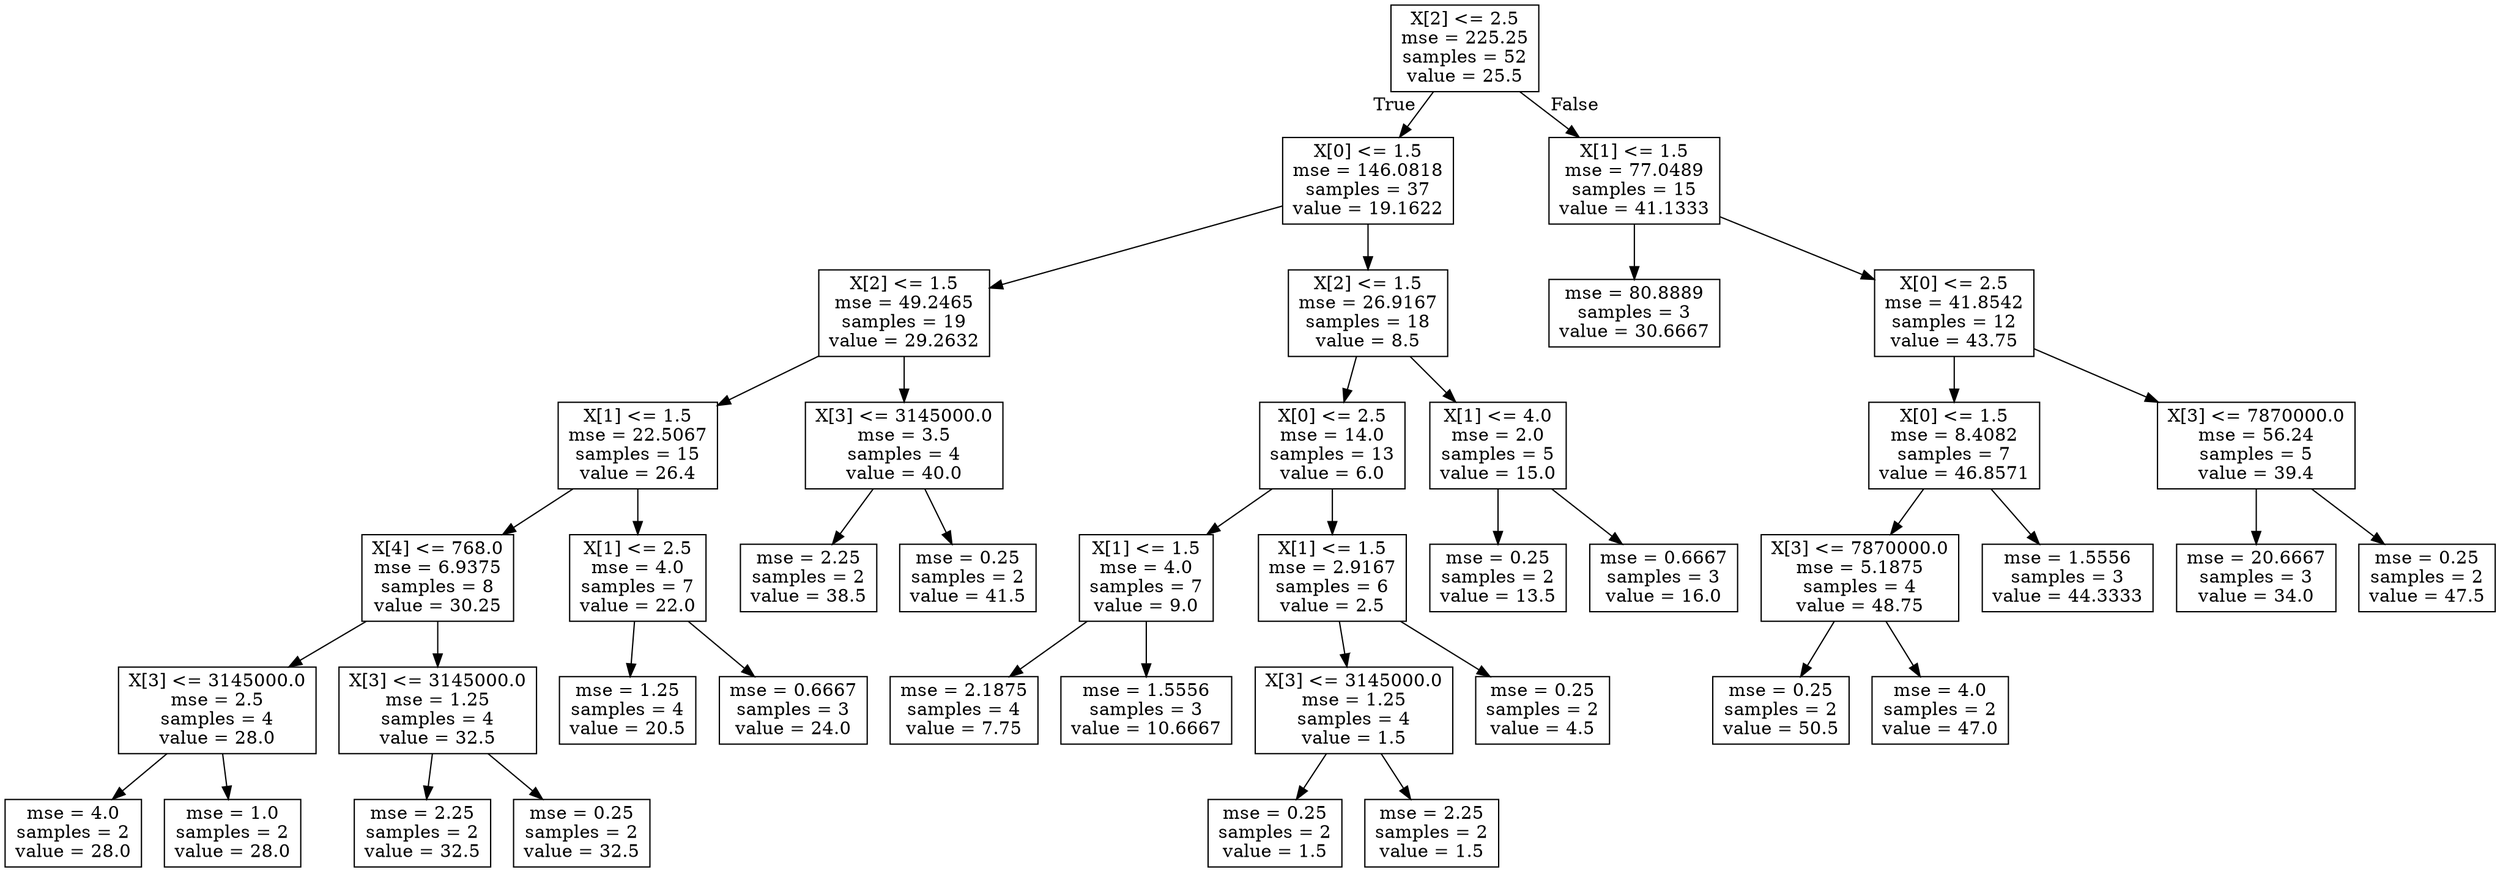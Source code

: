 digraph Tree {
node [shape=box] ;
0 [label="X[2] <= 2.5\nmse = 225.25\nsamples = 52\nvalue = 25.5"] ;
1 [label="X[0] <= 1.5\nmse = 146.0818\nsamples = 37\nvalue = 19.1622"] ;
0 -> 1 [labeldistance=2.5, labelangle=45, headlabel="True"] ;
2 [label="X[2] <= 1.5\nmse = 49.2465\nsamples = 19\nvalue = 29.2632"] ;
1 -> 2 ;
3 [label="X[1] <= 1.5\nmse = 22.5067\nsamples = 15\nvalue = 26.4"] ;
2 -> 3 ;
4 [label="X[4] <= 768.0\nmse = 6.9375\nsamples = 8\nvalue = 30.25"] ;
3 -> 4 ;
5 [label="X[3] <= 3145000.0\nmse = 2.5\nsamples = 4\nvalue = 28.0"] ;
4 -> 5 ;
6 [label="mse = 4.0\nsamples = 2\nvalue = 28.0"] ;
5 -> 6 ;
7 [label="mse = 1.0\nsamples = 2\nvalue = 28.0"] ;
5 -> 7 ;
8 [label="X[3] <= 3145000.0\nmse = 1.25\nsamples = 4\nvalue = 32.5"] ;
4 -> 8 ;
9 [label="mse = 2.25\nsamples = 2\nvalue = 32.5"] ;
8 -> 9 ;
10 [label="mse = 0.25\nsamples = 2\nvalue = 32.5"] ;
8 -> 10 ;
11 [label="X[1] <= 2.5\nmse = 4.0\nsamples = 7\nvalue = 22.0"] ;
3 -> 11 ;
12 [label="mse = 1.25\nsamples = 4\nvalue = 20.5"] ;
11 -> 12 ;
13 [label="mse = 0.6667\nsamples = 3\nvalue = 24.0"] ;
11 -> 13 ;
14 [label="X[3] <= 3145000.0\nmse = 3.5\nsamples = 4\nvalue = 40.0"] ;
2 -> 14 ;
15 [label="mse = 2.25\nsamples = 2\nvalue = 38.5"] ;
14 -> 15 ;
16 [label="mse = 0.25\nsamples = 2\nvalue = 41.5"] ;
14 -> 16 ;
17 [label="X[2] <= 1.5\nmse = 26.9167\nsamples = 18\nvalue = 8.5"] ;
1 -> 17 ;
18 [label="X[0] <= 2.5\nmse = 14.0\nsamples = 13\nvalue = 6.0"] ;
17 -> 18 ;
19 [label="X[1] <= 1.5\nmse = 4.0\nsamples = 7\nvalue = 9.0"] ;
18 -> 19 ;
20 [label="mse = 2.1875\nsamples = 4\nvalue = 7.75"] ;
19 -> 20 ;
21 [label="mse = 1.5556\nsamples = 3\nvalue = 10.6667"] ;
19 -> 21 ;
22 [label="X[1] <= 1.5\nmse = 2.9167\nsamples = 6\nvalue = 2.5"] ;
18 -> 22 ;
23 [label="X[3] <= 3145000.0\nmse = 1.25\nsamples = 4\nvalue = 1.5"] ;
22 -> 23 ;
24 [label="mse = 0.25\nsamples = 2\nvalue = 1.5"] ;
23 -> 24 ;
25 [label="mse = 2.25\nsamples = 2\nvalue = 1.5"] ;
23 -> 25 ;
26 [label="mse = 0.25\nsamples = 2\nvalue = 4.5"] ;
22 -> 26 ;
27 [label="X[1] <= 4.0\nmse = 2.0\nsamples = 5\nvalue = 15.0"] ;
17 -> 27 ;
28 [label="mse = 0.25\nsamples = 2\nvalue = 13.5"] ;
27 -> 28 ;
29 [label="mse = 0.6667\nsamples = 3\nvalue = 16.0"] ;
27 -> 29 ;
30 [label="X[1] <= 1.5\nmse = 77.0489\nsamples = 15\nvalue = 41.1333"] ;
0 -> 30 [labeldistance=2.5, labelangle=-45, headlabel="False"] ;
31 [label="mse = 80.8889\nsamples = 3\nvalue = 30.6667"] ;
30 -> 31 ;
32 [label="X[0] <= 2.5\nmse = 41.8542\nsamples = 12\nvalue = 43.75"] ;
30 -> 32 ;
33 [label="X[0] <= 1.5\nmse = 8.4082\nsamples = 7\nvalue = 46.8571"] ;
32 -> 33 ;
34 [label="X[3] <= 7870000.0\nmse = 5.1875\nsamples = 4\nvalue = 48.75"] ;
33 -> 34 ;
35 [label="mse = 0.25\nsamples = 2\nvalue = 50.5"] ;
34 -> 35 ;
36 [label="mse = 4.0\nsamples = 2\nvalue = 47.0"] ;
34 -> 36 ;
37 [label="mse = 1.5556\nsamples = 3\nvalue = 44.3333"] ;
33 -> 37 ;
38 [label="X[3] <= 7870000.0\nmse = 56.24\nsamples = 5\nvalue = 39.4"] ;
32 -> 38 ;
39 [label="mse = 20.6667\nsamples = 3\nvalue = 34.0"] ;
38 -> 39 ;
40 [label="mse = 0.25\nsamples = 2\nvalue = 47.5"] ;
38 -> 40 ;
}